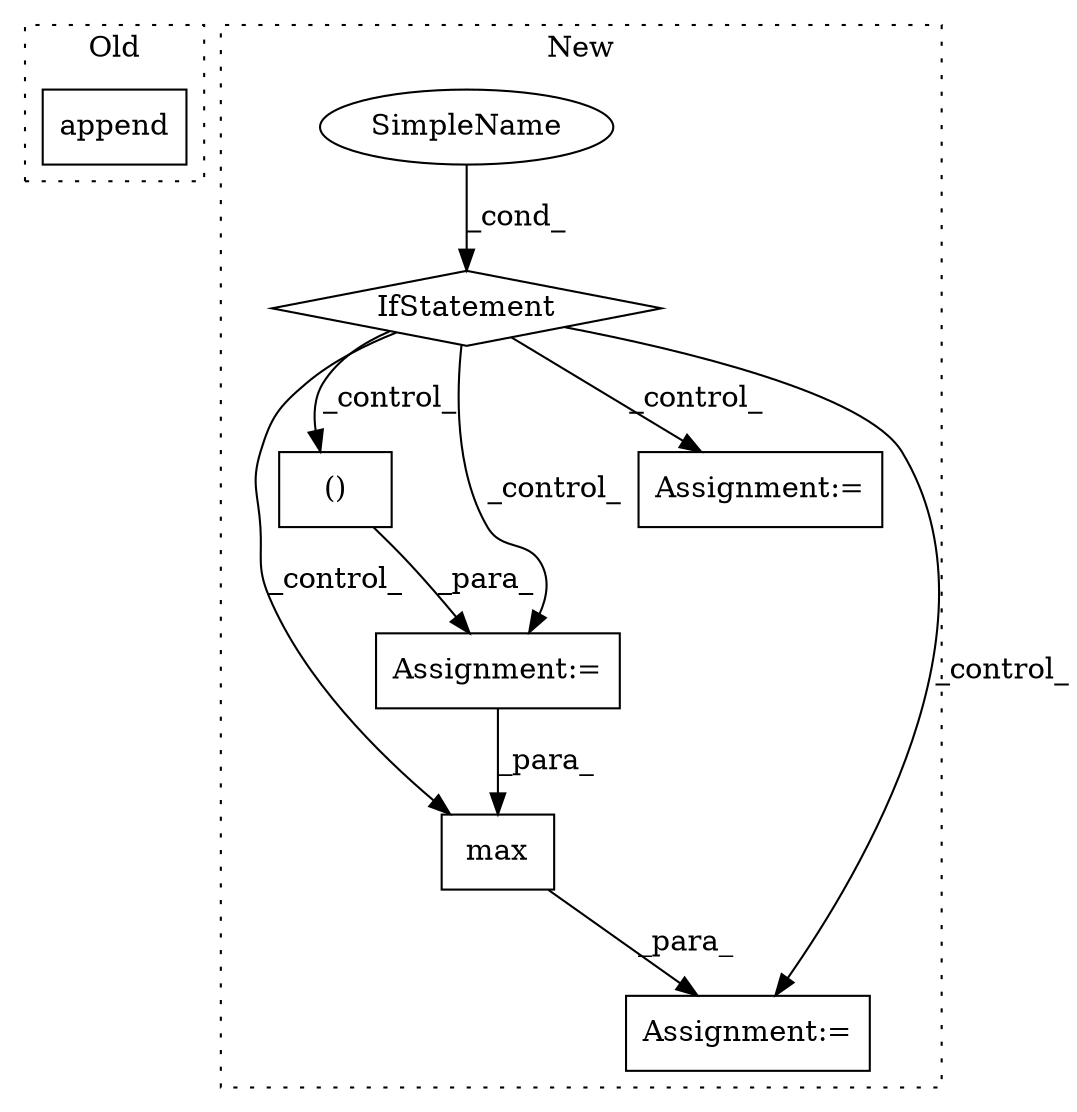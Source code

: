 digraph G {
subgraph cluster0 {
1 [label="append" a="32" s="304,329" l="7,1" shape="box"];
label = "Old";
style="dotted";
}
subgraph cluster1 {
2 [label="max" a="32" s="3639,3672" l="4,1" shape="box"];
3 [label="Assignment:=" a="7" s="3632" l="1" shape="box"];
4 [label="Assignment:=" a="7" s="3251" l="1" shape="box"];
5 [label="SimpleName" a="42" s="" l="" shape="ellipse"];
6 [label="Assignment:=" a="7" s="2982" l="1" shape="box"];
7 [label="()" a="106" s="3286" l="47" shape="box"];
8 [label="IfStatement" a="25" s="2937,2963" l="4,2" shape="diamond"];
label = "New";
style="dotted";
}
2 -> 3 [label="_para_"];
4 -> 2 [label="_para_"];
5 -> 8 [label="_cond_"];
7 -> 4 [label="_para_"];
8 -> 6 [label="_control_"];
8 -> 2 [label="_control_"];
8 -> 3 [label="_control_"];
8 -> 4 [label="_control_"];
8 -> 7 [label="_control_"];
}